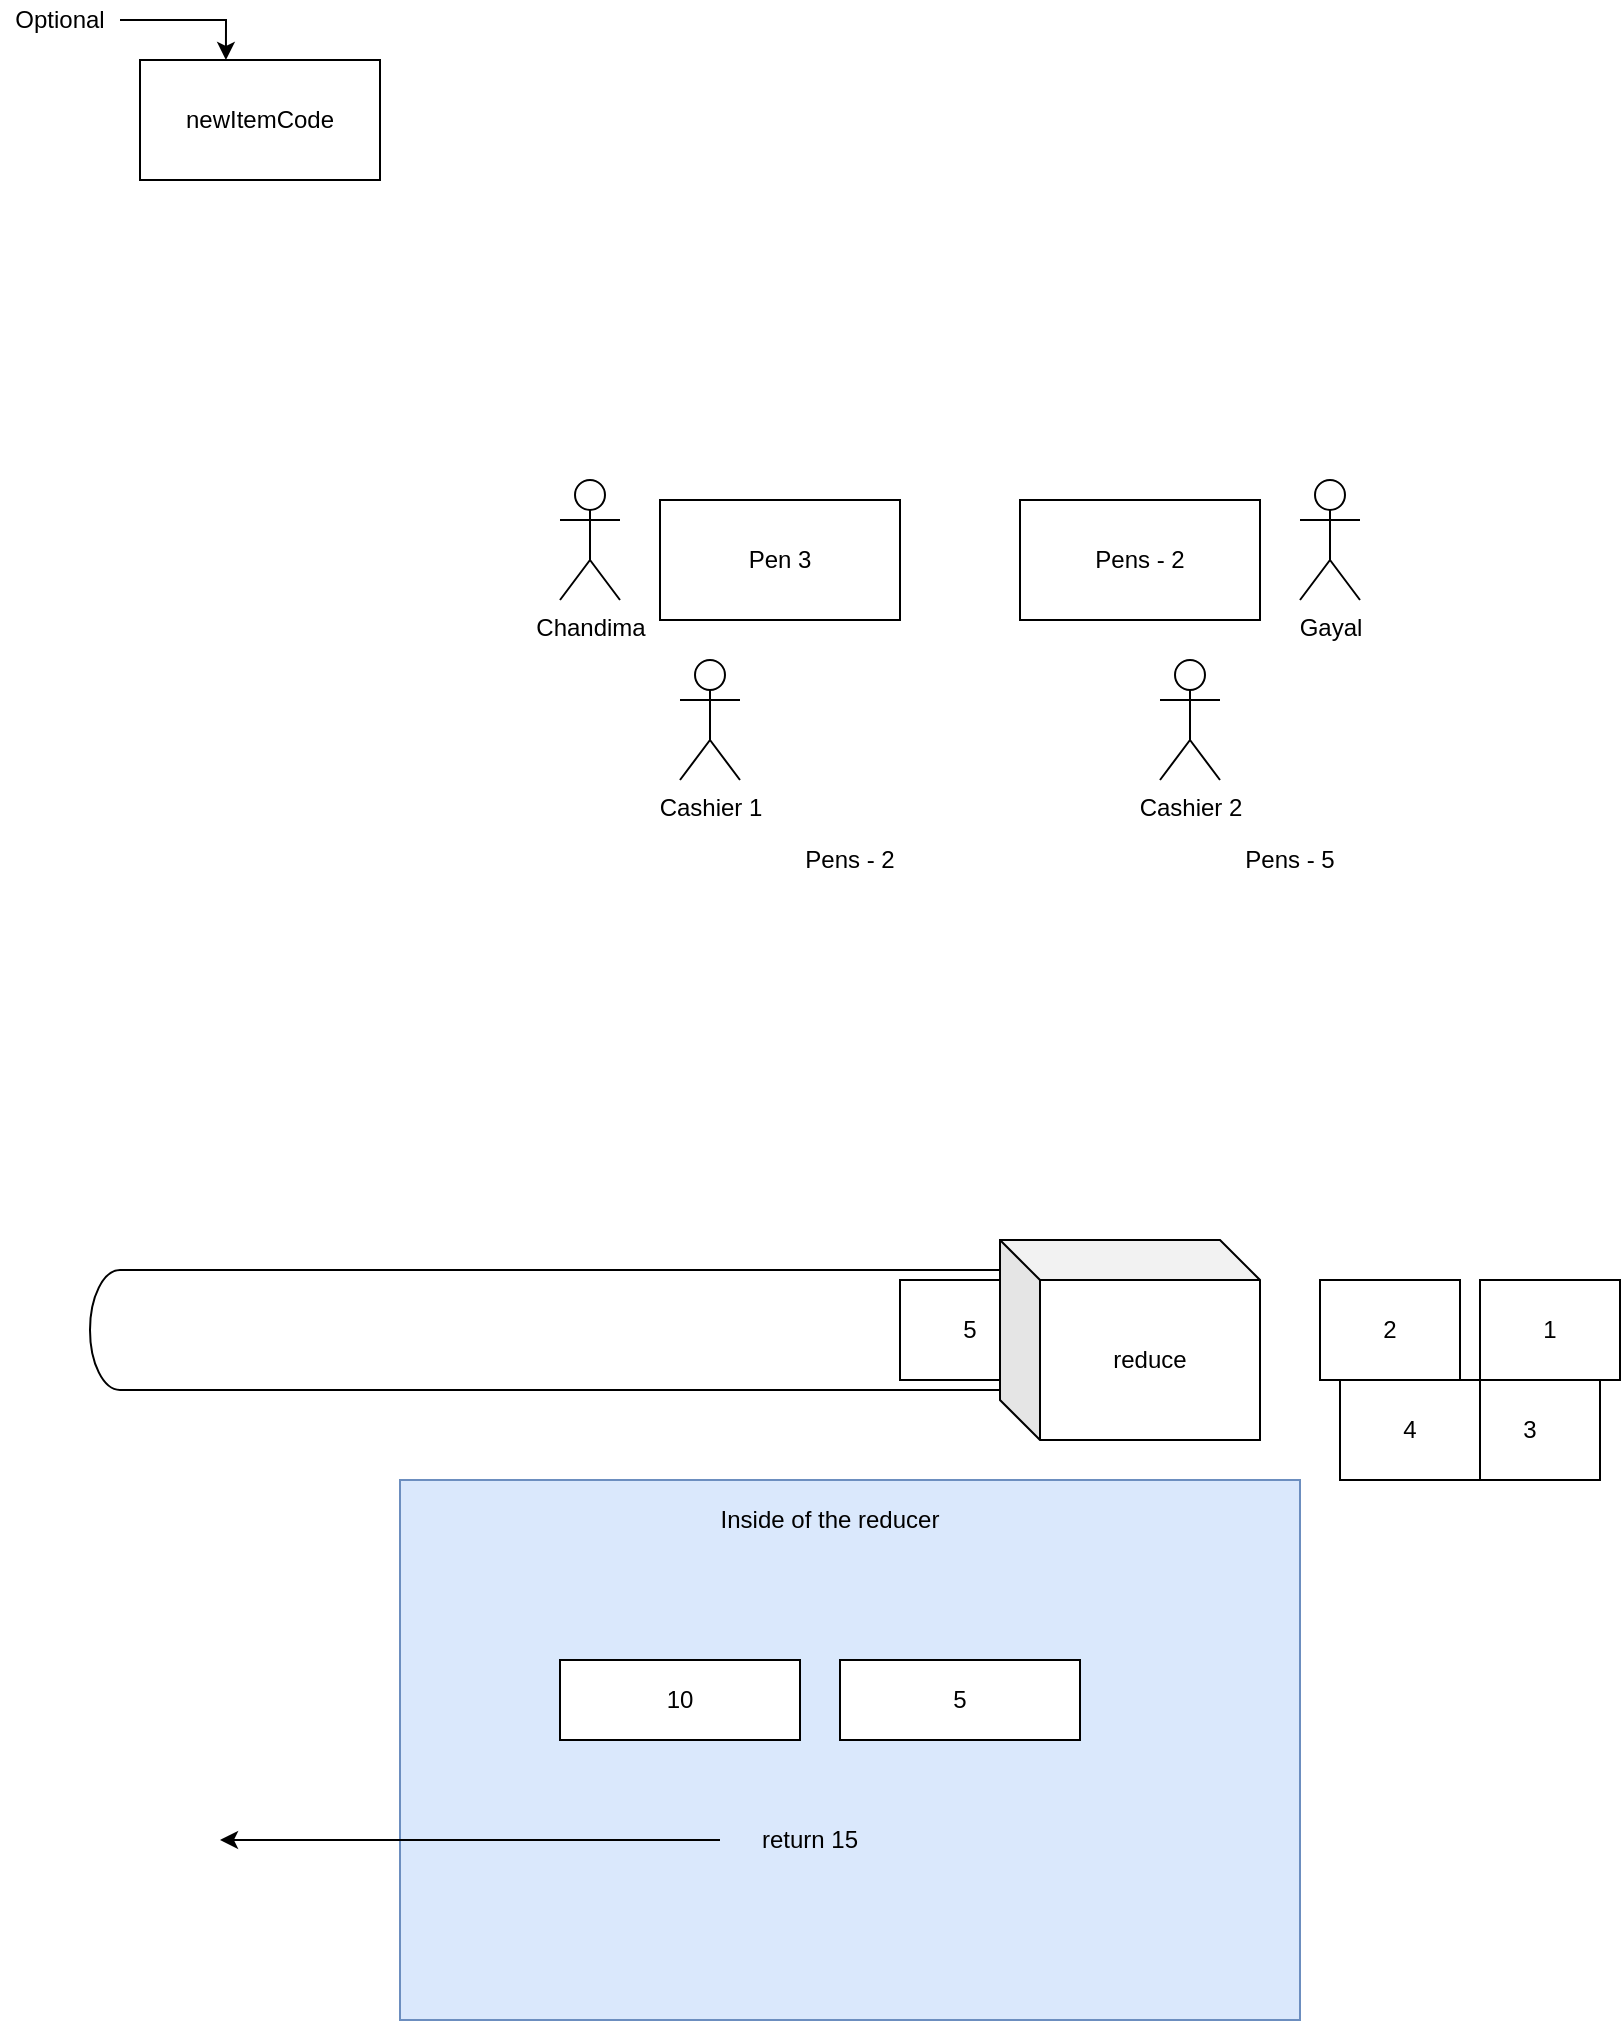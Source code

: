 <mxfile version="14.9.8" type="device"><diagram id="PGnVyKHn2ri43gWKD4wB" name="Page-1"><mxGraphModel dx="868" dy="489" grid="1" gridSize="10" guides="1" tooltips="1" connect="1" arrows="1" fold="1" page="1" pageScale="1" pageWidth="850" pageHeight="1100" math="0" shadow="0"><root><mxCell id="0"/><mxCell id="1" parent="0"/><mxCell id="RlwQblkP-CqFjB4ksvuy-23" value="" style="rounded=0;whiteSpace=wrap;html=1;fillColor=#dae8fc;strokeColor=#6c8ebf;" vertex="1" parent="1"><mxGeometry x="250" y="780" width="450" height="270" as="geometry"/></mxCell><mxCell id="RlwQblkP-CqFjB4ksvuy-1" value="newItemCode" style="rounded=0;whiteSpace=wrap;html=1;" vertex="1" parent="1"><mxGeometry x="120" y="70" width="120" height="60" as="geometry"/></mxCell><mxCell id="RlwQblkP-CqFjB4ksvuy-3" style="edgeStyle=orthogonalEdgeStyle;rounded=0;orthogonalLoop=1;jettySize=auto;html=1;entryX=0.358;entryY=0;entryDx=0;entryDy=0;entryPerimeter=0;" edge="1" parent="1" source="RlwQblkP-CqFjB4ksvuy-2" target="RlwQblkP-CqFjB4ksvuy-1"><mxGeometry relative="1" as="geometry"/></mxCell><mxCell id="RlwQblkP-CqFjB4ksvuy-2" value="Optional" style="text;html=1;strokeColor=none;fillColor=none;align=center;verticalAlign=middle;whiteSpace=wrap;rounded=0;" vertex="1" parent="1"><mxGeometry x="50" y="40" width="60" height="20" as="geometry"/></mxCell><mxCell id="RlwQblkP-CqFjB4ksvuy-4" value="Cashier 1" style="shape=umlActor;verticalLabelPosition=bottom;verticalAlign=top;html=1;outlineConnect=0;" vertex="1" parent="1"><mxGeometry x="390" y="370" width="30" height="60" as="geometry"/></mxCell><mxCell id="RlwQblkP-CqFjB4ksvuy-5" value="Cashier 2" style="shape=umlActor;verticalLabelPosition=bottom;verticalAlign=top;html=1;outlineConnect=0;" vertex="1" parent="1"><mxGeometry x="630" y="370" width="30" height="60" as="geometry"/></mxCell><mxCell id="RlwQblkP-CqFjB4ksvuy-6" value="Pens - 2" style="rounded=0;whiteSpace=wrap;html=1;" vertex="1" parent="1"><mxGeometry x="560" y="290" width="120" height="60" as="geometry"/></mxCell><mxCell id="RlwQblkP-CqFjB4ksvuy-7" value="Chandima" style="shape=umlActor;verticalLabelPosition=bottom;verticalAlign=top;html=1;outlineConnect=0;" vertex="1" parent="1"><mxGeometry x="330" y="280" width="30" height="60" as="geometry"/></mxCell><mxCell id="RlwQblkP-CqFjB4ksvuy-8" value="Pen 3" style="rounded=0;whiteSpace=wrap;html=1;" vertex="1" parent="1"><mxGeometry x="380" y="290" width="120" height="60" as="geometry"/></mxCell><mxCell id="RlwQblkP-CqFjB4ksvuy-9" value="Gayal" style="shape=umlActor;verticalLabelPosition=bottom;verticalAlign=top;html=1;outlineConnect=0;" vertex="1" parent="1"><mxGeometry x="700" y="280" width="30" height="60" as="geometry"/></mxCell><mxCell id="RlwQblkP-CqFjB4ksvuy-10" value="Pens - 2" style="text;html=1;strokeColor=none;fillColor=none;align=center;verticalAlign=middle;whiteSpace=wrap;rounded=0;" vertex="1" parent="1"><mxGeometry x="440" y="460" width="70" height="20" as="geometry"/></mxCell><mxCell id="RlwQblkP-CqFjB4ksvuy-11" value="Pens - 5" style="text;html=1;strokeColor=none;fillColor=none;align=center;verticalAlign=middle;whiteSpace=wrap;rounded=0;" vertex="1" parent="1"><mxGeometry x="660" y="460" width="70" height="20" as="geometry"/></mxCell><mxCell id="RlwQblkP-CqFjB4ksvuy-12" value="" style="shape=cylinder3;whiteSpace=wrap;html=1;boundedLbl=1;backgroundOutline=1;size=15;rotation=90;" vertex="1" parent="1"><mxGeometry x="310" y="460" width="60" height="490" as="geometry"/></mxCell><mxCell id="RlwQblkP-CqFjB4ksvuy-13" value="1" style="rounded=0;whiteSpace=wrap;html=1;" vertex="1" parent="1"><mxGeometry x="790" y="680" width="70" height="50" as="geometry"/></mxCell><mxCell id="RlwQblkP-CqFjB4ksvuy-15" value="2" style="rounded=0;whiteSpace=wrap;html=1;" vertex="1" parent="1"><mxGeometry x="710" y="680" width="70" height="50" as="geometry"/></mxCell><mxCell id="RlwQblkP-CqFjB4ksvuy-16" value="3" style="rounded=0;whiteSpace=wrap;html=1;" vertex="1" parent="1"><mxGeometry x="780" y="730" width="70" height="50" as="geometry"/></mxCell><mxCell id="RlwQblkP-CqFjB4ksvuy-17" value="4" style="rounded=0;whiteSpace=wrap;html=1;" vertex="1" parent="1"><mxGeometry x="720" y="730" width="70" height="50" as="geometry"/></mxCell><mxCell id="RlwQblkP-CqFjB4ksvuy-18" value="5" style="rounded=0;whiteSpace=wrap;html=1;" vertex="1" parent="1"><mxGeometry x="500" y="680" width="70" height="50" as="geometry"/></mxCell><mxCell id="RlwQblkP-CqFjB4ksvuy-19" value="reduce" style="shape=cube;whiteSpace=wrap;html=1;boundedLbl=1;backgroundOutline=1;darkOpacity=0.05;darkOpacity2=0.1;" vertex="1" parent="1"><mxGeometry x="550" y="660" width="130" height="100" as="geometry"/></mxCell><mxCell id="RlwQblkP-CqFjB4ksvuy-20" value="10" style="rounded=0;whiteSpace=wrap;html=1;" vertex="1" parent="1"><mxGeometry x="330" y="870" width="120" height="40" as="geometry"/></mxCell><mxCell id="RlwQblkP-CqFjB4ksvuy-21" value="5" style="rounded=0;whiteSpace=wrap;html=1;" vertex="1" parent="1"><mxGeometry x="470" y="870" width="120" height="40" as="geometry"/></mxCell><mxCell id="RlwQblkP-CqFjB4ksvuy-22" value="Inside of the reducer" style="text;html=1;strokeColor=none;fillColor=none;align=center;verticalAlign=middle;whiteSpace=wrap;rounded=0;" vertex="1" parent="1"><mxGeometry x="370" y="790" width="190" height="20" as="geometry"/></mxCell><mxCell id="RlwQblkP-CqFjB4ksvuy-25" style="edgeStyle=orthogonalEdgeStyle;rounded=0;orthogonalLoop=1;jettySize=auto;html=1;" edge="1" parent="1" source="RlwQblkP-CqFjB4ksvuy-24"><mxGeometry relative="1" as="geometry"><mxPoint x="160" y="960" as="targetPoint"/></mxGeometry></mxCell><mxCell id="RlwQblkP-CqFjB4ksvuy-24" value="return 15" style="text;html=1;strokeColor=none;fillColor=none;align=center;verticalAlign=middle;whiteSpace=wrap;rounded=0;" vertex="1" parent="1"><mxGeometry x="410" y="950" width="90" height="20" as="geometry"/></mxCell></root></mxGraphModel></diagram></mxfile>